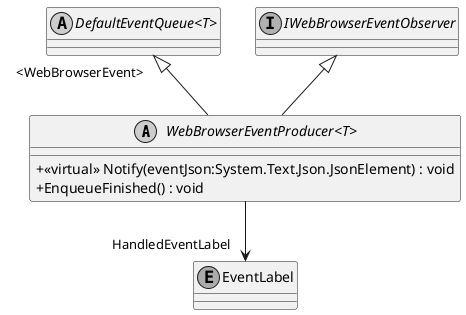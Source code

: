 @startuml
skinparam monochrome true
skinparam ClassAttributeIconSize 0
!startsub default
abstract class "WebBrowserEventProducer<T>" {
    + <<virtual>> Notify(eventJson:System.Text.Json.JsonElement) : void
    + EnqueueFinished() : void
}
abstract class "DefaultEventQueue<T>" {
}
interface "IWebBrowserEventObserver"
enum "EventLabel"
!endsub
"DefaultEventQueue<T>" "   <WebBrowserEvent>" <|-- "WebBrowserEventProducer<T>"
IWebBrowserEventObserver <|-- "WebBrowserEventProducer<T>"
"WebBrowserEventProducer<T>" --> "HandledEventLabel" EventLabel
@enduml
